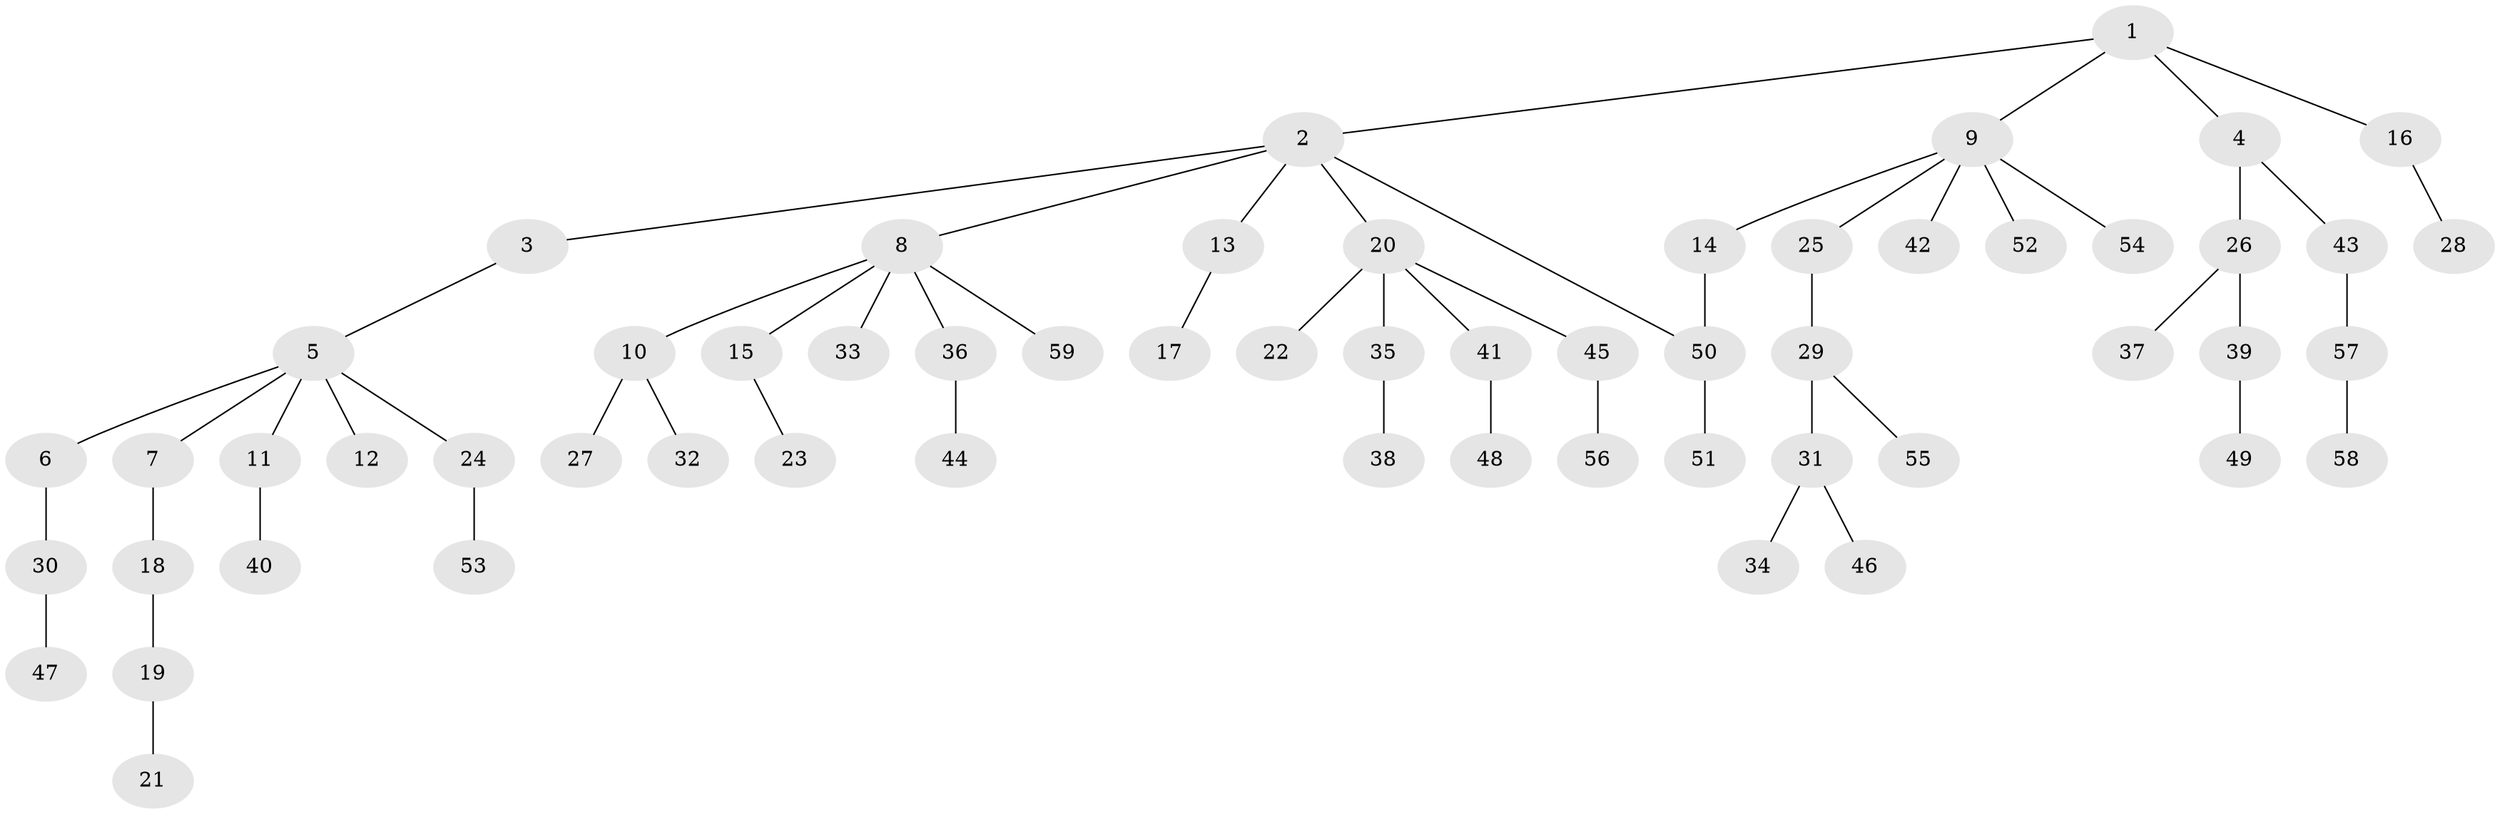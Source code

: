 // Generated by graph-tools (version 1.1) at 2025/49/03/09/25 03:49:22]
// undirected, 59 vertices, 59 edges
graph export_dot {
graph [start="1"]
  node [color=gray90,style=filled];
  1;
  2;
  3;
  4;
  5;
  6;
  7;
  8;
  9;
  10;
  11;
  12;
  13;
  14;
  15;
  16;
  17;
  18;
  19;
  20;
  21;
  22;
  23;
  24;
  25;
  26;
  27;
  28;
  29;
  30;
  31;
  32;
  33;
  34;
  35;
  36;
  37;
  38;
  39;
  40;
  41;
  42;
  43;
  44;
  45;
  46;
  47;
  48;
  49;
  50;
  51;
  52;
  53;
  54;
  55;
  56;
  57;
  58;
  59;
  1 -- 2;
  1 -- 4;
  1 -- 9;
  1 -- 16;
  2 -- 3;
  2 -- 8;
  2 -- 13;
  2 -- 20;
  2 -- 50;
  3 -- 5;
  4 -- 26;
  4 -- 43;
  5 -- 6;
  5 -- 7;
  5 -- 11;
  5 -- 12;
  5 -- 24;
  6 -- 30;
  7 -- 18;
  8 -- 10;
  8 -- 15;
  8 -- 33;
  8 -- 36;
  8 -- 59;
  9 -- 14;
  9 -- 25;
  9 -- 42;
  9 -- 52;
  9 -- 54;
  10 -- 27;
  10 -- 32;
  11 -- 40;
  13 -- 17;
  14 -- 50;
  15 -- 23;
  16 -- 28;
  18 -- 19;
  19 -- 21;
  20 -- 22;
  20 -- 35;
  20 -- 41;
  20 -- 45;
  24 -- 53;
  25 -- 29;
  26 -- 37;
  26 -- 39;
  29 -- 31;
  29 -- 55;
  30 -- 47;
  31 -- 34;
  31 -- 46;
  35 -- 38;
  36 -- 44;
  39 -- 49;
  41 -- 48;
  43 -- 57;
  45 -- 56;
  50 -- 51;
  57 -- 58;
}
